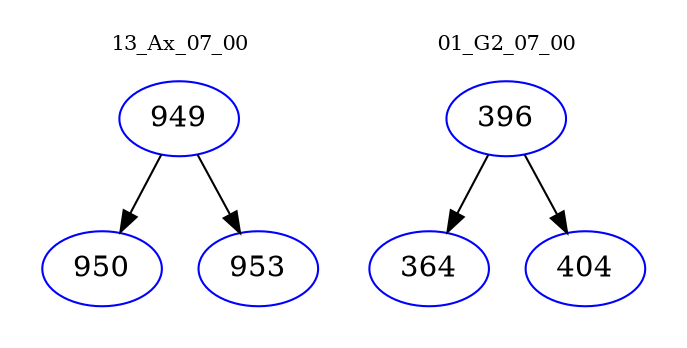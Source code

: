 digraph{
subgraph cluster_0 {
color = white
label = "13_Ax_07_00";
fontsize=10;
T0_949 [label="949", color="blue"]
T0_949 -> T0_950 [color="black"]
T0_950 [label="950", color="blue"]
T0_949 -> T0_953 [color="black"]
T0_953 [label="953", color="blue"]
}
subgraph cluster_1 {
color = white
label = "01_G2_07_00";
fontsize=10;
T1_396 [label="396", color="blue"]
T1_396 -> T1_364 [color="black"]
T1_364 [label="364", color="blue"]
T1_396 -> T1_404 [color="black"]
T1_404 [label="404", color="blue"]
}
}
